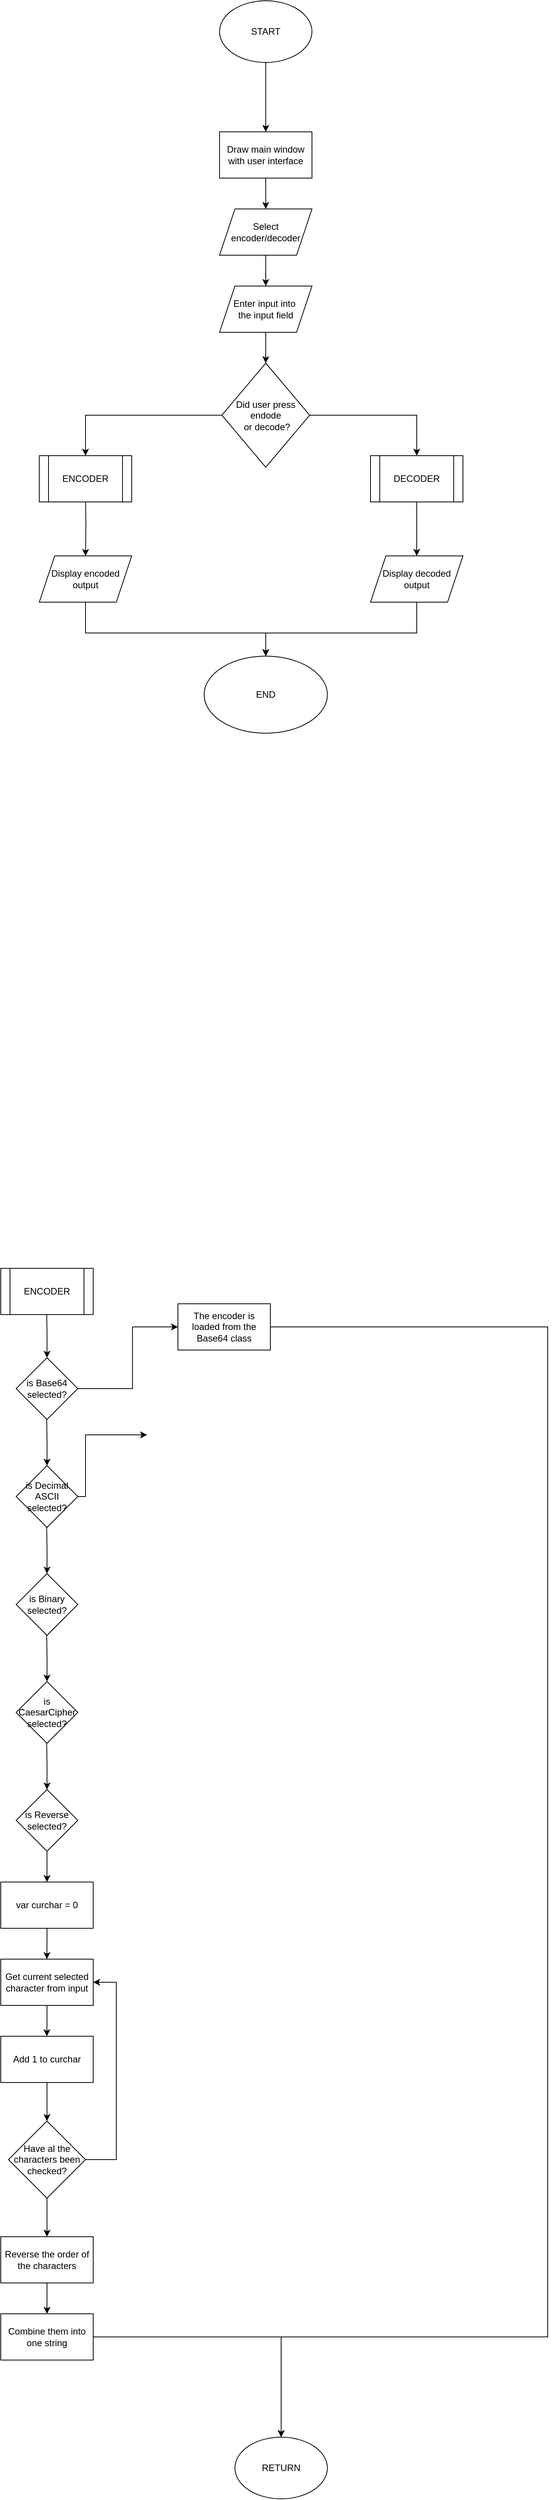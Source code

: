 <mxfile version="23.0.0" type="device">
  <diagram name="Page-1" id="WCJ2Mj0zXInQiujwe4LX">
    <mxGraphModel dx="1750" dy="818" grid="1" gridSize="10" guides="1" tooltips="1" connect="1" arrows="1" fold="1" page="1" pageScale="1" pageWidth="827" pageHeight="1169" math="0" shadow="0">
      <root>
        <mxCell id="0" />
        <mxCell id="1" parent="0" />
        <mxCell id="ONZpi1p6eVOtaz8gOTrK-5" value="" style="edgeStyle=orthogonalEdgeStyle;rounded=0;orthogonalLoop=1;jettySize=auto;html=1;" parent="1" source="ONZpi1p6eVOtaz8gOTrK-1" target="ONZpi1p6eVOtaz8gOTrK-4" edge="1">
          <mxGeometry relative="1" as="geometry" />
        </mxCell>
        <mxCell id="ONZpi1p6eVOtaz8gOTrK-1" value="START" style="ellipse;whiteSpace=wrap;html=1;rounded=0;" parent="1" vertex="1">
          <mxGeometry x="354" y="80" width="120" height="80" as="geometry" />
        </mxCell>
        <mxCell id="ONZpi1p6eVOtaz8gOTrK-4" value="Draw main window with user interface" style="whiteSpace=wrap;html=1;rounded=0;" parent="1" vertex="1">
          <mxGeometry x="354" y="250" width="120" height="60" as="geometry" />
        </mxCell>
        <mxCell id="ONZpi1p6eVOtaz8gOTrK-18" style="edgeStyle=orthogonalEdgeStyle;rounded=0;orthogonalLoop=1;jettySize=auto;html=1;entryX=0.5;entryY=0;entryDx=0;entryDy=0;" parent="1" source="ONZpi1p6eVOtaz8gOTrK-9" target="ONZpi1p6eVOtaz8gOTrK-17" edge="1">
          <mxGeometry relative="1" as="geometry" />
        </mxCell>
        <mxCell id="ONZpi1p6eVOtaz8gOTrK-9" value="&lt;div&gt;Enter input into&amp;nbsp;&lt;/div&gt;&lt;div&gt;the input field&lt;/div&gt;" style="shape=parallelogram;perimeter=parallelogramPerimeter;whiteSpace=wrap;html=1;fixedSize=1;rounded=0;" parent="1" vertex="1">
          <mxGeometry x="354" y="450" width="120" height="60" as="geometry" />
        </mxCell>
        <mxCell id="ONZpi1p6eVOtaz8gOTrK-12" value="" style="edgeStyle=orthogonalEdgeStyle;rounded=0;orthogonalLoop=1;jettySize=auto;html=1;exitX=0.5;exitY=1;exitDx=0;exitDy=0;" parent="1" source="ONZpi1p6eVOtaz8gOTrK-4" target="ONZpi1p6eVOtaz8gOTrK-11" edge="1">
          <mxGeometry relative="1" as="geometry">
            <mxPoint x="414.167" y="360.0" as="targetPoint" />
            <mxPoint x="414" y="310" as="sourcePoint" />
          </mxGeometry>
        </mxCell>
        <mxCell id="ONZpi1p6eVOtaz8gOTrK-13" value="" style="edgeStyle=orthogonalEdgeStyle;rounded=0;orthogonalLoop=1;jettySize=auto;html=1;" parent="1" source="ONZpi1p6eVOtaz8gOTrK-11" target="ONZpi1p6eVOtaz8gOTrK-9" edge="1">
          <mxGeometry relative="1" as="geometry" />
        </mxCell>
        <mxCell id="ONZpi1p6eVOtaz8gOTrK-11" value="&lt;div&gt;Select encoder/decoder&lt;/div&gt;" style="shape=parallelogram;perimeter=parallelogramPerimeter;whiteSpace=wrap;html=1;fixedSize=1;rounded=0;" parent="1" vertex="1">
          <mxGeometry x="354" y="350" width="120" height="60" as="geometry" />
        </mxCell>
        <mxCell id="ONZpi1p6eVOtaz8gOTrK-19" style="edgeStyle=orthogonalEdgeStyle;rounded=0;orthogonalLoop=1;jettySize=auto;html=1;exitX=0;exitY=0.5;exitDx=0;exitDy=0;entryX=0.5;entryY=0;entryDx=0;entryDy=0;" parent="1" source="ONZpi1p6eVOtaz8gOTrK-17" target="6sKMiRtjvFBWftzo08Co-19" edge="1">
          <mxGeometry relative="1" as="geometry">
            <mxPoint x="180" y="660" as="targetPoint" />
          </mxGeometry>
        </mxCell>
        <mxCell id="ONZpi1p6eVOtaz8gOTrK-17" value="&lt;div&gt;Did user press endode&lt;/div&gt;&lt;div&gt;&amp;nbsp;or decode?&lt;/div&gt;" style="rhombus;whiteSpace=wrap;html=1;rounded=0;" parent="1" vertex="1">
          <mxGeometry x="357" y="550" width="114" height="135" as="geometry" />
        </mxCell>
        <mxCell id="ONZpi1p6eVOtaz8gOTrK-22" value="" style="edgeStyle=orthogonalEdgeStyle;rounded=0;orthogonalLoop=1;jettySize=auto;html=1;" parent="1" target="ONZpi1p6eVOtaz8gOTrK-21" edge="1">
          <mxGeometry relative="1" as="geometry">
            <mxPoint x="180" y="720.0" as="sourcePoint" />
          </mxGeometry>
        </mxCell>
        <mxCell id="ONZpi1p6eVOtaz8gOTrK-21" value="Display encoded output" style="shape=parallelogram;perimeter=parallelogramPerimeter;whiteSpace=wrap;html=1;fixedSize=1;rounded=0;" parent="1" vertex="1">
          <mxGeometry x="120" y="800" width="120" height="60" as="geometry" />
        </mxCell>
        <mxCell id="ONZpi1p6eVOtaz8gOTrK-23" value="" style="edgeStyle=orthogonalEdgeStyle;rounded=0;orthogonalLoop=1;jettySize=auto;html=1;" parent="1" source="6sKMiRtjvFBWftzo08Co-44" target="ONZpi1p6eVOtaz8gOTrK-25" edge="1">
          <mxGeometry relative="1" as="geometry">
            <mxPoint x="610" y="720" as="sourcePoint" />
          </mxGeometry>
        </mxCell>
        <mxCell id="ONZpi1p6eVOtaz8gOTrK-25" value="Display decoded output" style="shape=parallelogram;perimeter=parallelogramPerimeter;whiteSpace=wrap;html=1;fixedSize=1;rounded=0;" parent="1" vertex="1">
          <mxGeometry x="550" y="800" width="120" height="60" as="geometry" />
        </mxCell>
        <mxCell id="zs0wMCMAKSI-vT-fxzFe-1" value="END" style="ellipse;whiteSpace=wrap;html=1;hachureGap=4;rounded=0;" parent="1" vertex="1">
          <mxGeometry x="334" y="930" width="160" height="100" as="geometry" />
        </mxCell>
        <mxCell id="zs0wMCMAKSI-vT-fxzFe-9" value="" style="edgeStyle=orthogonalEdgeStyle;rounded=0;orthogonalLoop=1;jettySize=auto;html=1;entryX=0.5;entryY=0;entryDx=0;entryDy=0;" parent="1" target="zs0wMCMAKSI-vT-fxzFe-1" edge="1">
          <mxGeometry relative="1" as="geometry">
            <mxPoint x="180" y="860" as="sourcePoint" />
            <mxPoint x="170" y="1080" as="targetPoint" />
            <Array as="points">
              <mxPoint x="180" y="900" />
              <mxPoint x="414" y="900" />
            </Array>
          </mxGeometry>
        </mxCell>
        <mxCell id="zs0wMCMAKSI-vT-fxzFe-12" value="" style="edgeStyle=orthogonalEdgeStyle;rounded=0;orthogonalLoop=1;jettySize=auto;html=1;entryX=0.5;entryY=0;entryDx=0;entryDy=0;exitX=0.5;exitY=1;exitDx=0;exitDy=0;" parent="1" source="ONZpi1p6eVOtaz8gOTrK-25" target="zs0wMCMAKSI-vT-fxzFe-1" edge="1">
          <mxGeometry relative="1" as="geometry">
            <mxPoint x="570" y="880" as="sourcePoint" />
            <mxPoint x="804" y="950" as="targetPoint" />
            <Array as="points">
              <mxPoint x="610" y="900" />
              <mxPoint x="414" y="900" />
            </Array>
          </mxGeometry>
        </mxCell>
        <mxCell id="6sKMiRtjvFBWftzo08Co-1" style="edgeStyle=orthogonalEdgeStyle;rounded=0;orthogonalLoop=1;jettySize=auto;html=1;exitX=0.5;exitY=1;exitDx=0;exitDy=0;" edge="1" parent="1">
          <mxGeometry relative="1" as="geometry">
            <mxPoint x="130" y="1840" as="targetPoint" />
            <mxPoint x="129.58" y="1780" as="sourcePoint" />
          </mxGeometry>
        </mxCell>
        <mxCell id="6sKMiRtjvFBWftzo08Co-21" style="edgeStyle=orthogonalEdgeStyle;rounded=0;orthogonalLoop=1;jettySize=auto;html=1;exitX=1;exitY=0.5;exitDx=0;exitDy=0;" edge="1" parent="1" source="6sKMiRtjvFBWftzo08Co-3">
          <mxGeometry relative="1" as="geometry">
            <mxPoint x="300" y="1800" as="targetPoint" />
            <Array as="points">
              <mxPoint x="241" y="1880" />
              <mxPoint x="241" y="1800" />
            </Array>
          </mxGeometry>
        </mxCell>
        <mxCell id="6sKMiRtjvFBWftzo08Co-3" value="is Base64 selected?" style="rhombus;whiteSpace=wrap;html=1;" vertex="1" parent="1">
          <mxGeometry x="90" y="1840" width="80" height="80" as="geometry" />
        </mxCell>
        <mxCell id="6sKMiRtjvFBWftzo08Co-5" style="edgeStyle=orthogonalEdgeStyle;rounded=0;orthogonalLoop=1;jettySize=auto;html=1;exitX=0.5;exitY=1;exitDx=0;exitDy=0;" edge="1" parent="1">
          <mxGeometry relative="1" as="geometry">
            <mxPoint x="130" y="1980" as="targetPoint" />
            <mxPoint x="129.58" y="1920" as="sourcePoint" />
          </mxGeometry>
        </mxCell>
        <mxCell id="6sKMiRtjvFBWftzo08Co-24" style="edgeStyle=orthogonalEdgeStyle;rounded=0;orthogonalLoop=1;jettySize=auto;html=1;exitX=1;exitY=0.5;exitDx=0;exitDy=0;" edge="1" parent="1" source="6sKMiRtjvFBWftzo08Co-6">
          <mxGeometry relative="1" as="geometry">
            <mxPoint x="260" y="1940" as="targetPoint" />
            <Array as="points">
              <mxPoint x="180" y="2020" />
              <mxPoint x="180" y="1940" />
            </Array>
          </mxGeometry>
        </mxCell>
        <mxCell id="6sKMiRtjvFBWftzo08Co-6" value="is Decimal ASCII selected?" style="rhombus;whiteSpace=wrap;html=1;" vertex="1" parent="1">
          <mxGeometry x="90" y="1980" width="80" height="80" as="geometry" />
        </mxCell>
        <mxCell id="6sKMiRtjvFBWftzo08Co-7" style="edgeStyle=orthogonalEdgeStyle;rounded=0;orthogonalLoop=1;jettySize=auto;html=1;exitX=0.5;exitY=1;exitDx=0;exitDy=0;" edge="1" parent="1">
          <mxGeometry relative="1" as="geometry">
            <mxPoint x="130" y="2120" as="targetPoint" />
            <mxPoint x="129.58" y="2060" as="sourcePoint" />
          </mxGeometry>
        </mxCell>
        <mxCell id="6sKMiRtjvFBWftzo08Co-8" value="is Binary selected?" style="rhombus;whiteSpace=wrap;html=1;" vertex="1" parent="1">
          <mxGeometry x="90" y="2120" width="80" height="80" as="geometry" />
        </mxCell>
        <mxCell id="6sKMiRtjvFBWftzo08Co-14" style="edgeStyle=orthogonalEdgeStyle;rounded=0;orthogonalLoop=1;jettySize=auto;html=1;exitX=0.5;exitY=1;exitDx=0;exitDy=0;" edge="1" parent="1">
          <mxGeometry relative="1" as="geometry">
            <mxPoint x="130" y="2260" as="targetPoint" />
            <mxPoint x="129.58" y="2200" as="sourcePoint" />
          </mxGeometry>
        </mxCell>
        <mxCell id="6sKMiRtjvFBWftzo08Co-15" value="is&lt;div&gt;CaesarCipher&lt;/div&gt; selected?" style="rhombus;whiteSpace=wrap;html=1;" vertex="1" parent="1">
          <mxGeometry x="90" y="2260" width="80" height="80" as="geometry" />
        </mxCell>
        <mxCell id="6sKMiRtjvFBWftzo08Co-16" style="edgeStyle=orthogonalEdgeStyle;rounded=0;orthogonalLoop=1;jettySize=auto;html=1;exitX=0.5;exitY=1;exitDx=0;exitDy=0;" edge="1" parent="1">
          <mxGeometry relative="1" as="geometry">
            <mxPoint x="130" y="2400" as="targetPoint" />
            <mxPoint x="129.58" y="2340" as="sourcePoint" />
          </mxGeometry>
        </mxCell>
        <mxCell id="6sKMiRtjvFBWftzo08Co-26" style="edgeStyle=orthogonalEdgeStyle;rounded=0;orthogonalLoop=1;jettySize=auto;html=1;exitX=0.5;exitY=1;exitDx=0;exitDy=0;" edge="1" parent="1" source="6sKMiRtjvFBWftzo08Co-17">
          <mxGeometry relative="1" as="geometry">
            <mxPoint x="130" y="2520" as="targetPoint" />
          </mxGeometry>
        </mxCell>
        <mxCell id="6sKMiRtjvFBWftzo08Co-17" value="is Reverse selected?" style="rhombus;whiteSpace=wrap;html=1;" vertex="1" parent="1">
          <mxGeometry x="90" y="2400" width="80" height="80" as="geometry" />
        </mxCell>
        <mxCell id="6sKMiRtjvFBWftzo08Co-18" value="ENCODER" style="shape=process;whiteSpace=wrap;html=1;backgroundOutline=1;" vertex="1" parent="1">
          <mxGeometry x="70" y="1724" width="120" height="60" as="geometry" />
        </mxCell>
        <mxCell id="6sKMiRtjvFBWftzo08Co-19" value="ENCODER" style="shape=process;whiteSpace=wrap;html=1;backgroundOutline=1;" vertex="1" parent="1">
          <mxGeometry x="120" y="670" width="120" height="60" as="geometry" />
        </mxCell>
        <mxCell id="6sKMiRtjvFBWftzo08Co-43" style="edgeStyle=orthogonalEdgeStyle;rounded=0;orthogonalLoop=1;jettySize=auto;html=1;exitX=1;exitY=0.5;exitDx=0;exitDy=0;entryX=0.5;entryY=0;entryDx=0;entryDy=0;" edge="1" parent="1" source="6sKMiRtjvFBWftzo08Co-22" target="6sKMiRtjvFBWftzo08Co-41">
          <mxGeometry relative="1" as="geometry">
            <Array as="points">
              <mxPoint x="780" y="1800" />
              <mxPoint x="780" y="3110" />
              <mxPoint x="434" y="3110" />
            </Array>
          </mxGeometry>
        </mxCell>
        <mxCell id="6sKMiRtjvFBWftzo08Co-22" value="The encoder is loaded from the Base64 class" style="rounded=0;whiteSpace=wrap;html=1;" vertex="1" parent="1">
          <mxGeometry x="300" y="1770" width="120" height="60" as="geometry" />
        </mxCell>
        <mxCell id="6sKMiRtjvFBWftzo08Co-28" style="edgeStyle=orthogonalEdgeStyle;rounded=0;orthogonalLoop=1;jettySize=auto;html=1;exitX=0.5;exitY=1;exitDx=0;exitDy=0;" edge="1" parent="1" source="6sKMiRtjvFBWftzo08Co-27">
          <mxGeometry relative="1" as="geometry">
            <mxPoint x="129.833" y="2620" as="targetPoint" />
          </mxGeometry>
        </mxCell>
        <mxCell id="6sKMiRtjvFBWftzo08Co-27" value="var curchar = 0" style="rounded=0;whiteSpace=wrap;html=1;" vertex="1" parent="1">
          <mxGeometry x="70" y="2520" width="120" height="60" as="geometry" />
        </mxCell>
        <mxCell id="6sKMiRtjvFBWftzo08Co-30" style="edgeStyle=orthogonalEdgeStyle;rounded=0;orthogonalLoop=1;jettySize=auto;html=1;exitX=0.5;exitY=1;exitDx=0;exitDy=0;" edge="1" parent="1" source="6sKMiRtjvFBWftzo08Co-29">
          <mxGeometry relative="1" as="geometry">
            <mxPoint x="129.833" y="2720" as="targetPoint" />
          </mxGeometry>
        </mxCell>
        <mxCell id="6sKMiRtjvFBWftzo08Co-29" value="Get current selected character from input" style="rounded=0;whiteSpace=wrap;html=1;" vertex="1" parent="1">
          <mxGeometry x="70" y="2620" width="120" height="60" as="geometry" />
        </mxCell>
        <mxCell id="6sKMiRtjvFBWftzo08Co-34" style="edgeStyle=orthogonalEdgeStyle;rounded=0;orthogonalLoop=1;jettySize=auto;html=1;exitX=1;exitY=0.5;exitDx=0;exitDy=0;entryX=1;entryY=0.5;entryDx=0;entryDy=0;" edge="1" parent="1" source="6sKMiRtjvFBWftzo08Co-31" target="6sKMiRtjvFBWftzo08Co-29">
          <mxGeometry relative="1" as="geometry">
            <Array as="points">
              <mxPoint x="220" y="2880" />
              <mxPoint x="220" y="2650" />
            </Array>
          </mxGeometry>
        </mxCell>
        <mxCell id="6sKMiRtjvFBWftzo08Co-36" value="" style="edgeStyle=orthogonalEdgeStyle;rounded=0;orthogonalLoop=1;jettySize=auto;html=1;" edge="1" parent="1" source="6sKMiRtjvFBWftzo08Co-31">
          <mxGeometry relative="1" as="geometry">
            <mxPoint x="130" y="2980" as="targetPoint" />
          </mxGeometry>
        </mxCell>
        <mxCell id="6sKMiRtjvFBWftzo08Co-31" value="Have al the characters been checked?" style="rhombus;whiteSpace=wrap;html=1;" vertex="1" parent="1">
          <mxGeometry x="80" y="2830" width="100" height="100" as="geometry" />
        </mxCell>
        <mxCell id="6sKMiRtjvFBWftzo08Co-33" style="edgeStyle=orthogonalEdgeStyle;rounded=0;orthogonalLoop=1;jettySize=auto;html=1;exitX=0.5;exitY=1;exitDx=0;exitDy=0;entryX=0.5;entryY=0;entryDx=0;entryDy=0;" edge="1" parent="1" source="6sKMiRtjvFBWftzo08Co-32" target="6sKMiRtjvFBWftzo08Co-31">
          <mxGeometry relative="1" as="geometry" />
        </mxCell>
        <mxCell id="6sKMiRtjvFBWftzo08Co-32" value="Add 1 to curchar" style="rounded=0;whiteSpace=wrap;html=1;" vertex="1" parent="1">
          <mxGeometry x="70" y="2720" width="120" height="60" as="geometry" />
        </mxCell>
        <mxCell id="6sKMiRtjvFBWftzo08Co-39" value="" style="edgeStyle=orthogonalEdgeStyle;rounded=0;orthogonalLoop=1;jettySize=auto;html=1;" edge="1" parent="1" source="6sKMiRtjvFBWftzo08Co-37" target="6sKMiRtjvFBWftzo08Co-38">
          <mxGeometry relative="1" as="geometry" />
        </mxCell>
        <mxCell id="6sKMiRtjvFBWftzo08Co-37" value="Reverse the order of the characters" style="rounded=0;whiteSpace=wrap;html=1;" vertex="1" parent="1">
          <mxGeometry x="70" y="2980" width="120" height="60" as="geometry" />
        </mxCell>
        <mxCell id="6sKMiRtjvFBWftzo08Co-42" value="" style="edgeStyle=orthogonalEdgeStyle;rounded=0;orthogonalLoop=1;jettySize=auto;html=1;" edge="1" parent="1" source="6sKMiRtjvFBWftzo08Co-38" target="6sKMiRtjvFBWftzo08Co-41">
          <mxGeometry relative="1" as="geometry" />
        </mxCell>
        <mxCell id="6sKMiRtjvFBWftzo08Co-38" value="Combine them into one string" style="whiteSpace=wrap;html=1;rounded=0;" vertex="1" parent="1">
          <mxGeometry x="70" y="3080" width="120" height="60" as="geometry" />
        </mxCell>
        <mxCell id="6sKMiRtjvFBWftzo08Co-41" value="RETURN" style="ellipse;whiteSpace=wrap;html=1;" vertex="1" parent="1">
          <mxGeometry x="374" y="3240" width="120" height="80" as="geometry" />
        </mxCell>
        <mxCell id="6sKMiRtjvFBWftzo08Co-45" value="" style="edgeStyle=orthogonalEdgeStyle;rounded=0;orthogonalLoop=1;jettySize=auto;html=1;exitX=1;exitY=0.5;exitDx=0;exitDy=0;entryX=0.5;entryY=0;entryDx=0;entryDy=0;" edge="1" parent="1" source="ONZpi1p6eVOtaz8gOTrK-17" target="6sKMiRtjvFBWftzo08Co-44">
          <mxGeometry relative="1" as="geometry">
            <mxPoint x="471" y="618" as="sourcePoint" />
            <mxPoint x="610" y="660" as="targetPoint" />
          </mxGeometry>
        </mxCell>
        <mxCell id="6sKMiRtjvFBWftzo08Co-46" value="" style="edgeStyle=orthogonalEdgeStyle;rounded=0;orthogonalLoop=1;jettySize=auto;html=1;" edge="1" parent="1" target="6sKMiRtjvFBWftzo08Co-44">
          <mxGeometry relative="1" as="geometry">
            <mxPoint x="610" y="720" as="sourcePoint" />
            <mxPoint x="610" y="800" as="targetPoint" />
          </mxGeometry>
        </mxCell>
        <mxCell id="6sKMiRtjvFBWftzo08Co-44" value="DECODER" style="shape=process;whiteSpace=wrap;html=1;backgroundOutline=1;" vertex="1" parent="1">
          <mxGeometry x="550" y="670" width="120" height="60" as="geometry" />
        </mxCell>
      </root>
    </mxGraphModel>
  </diagram>
</mxfile>
